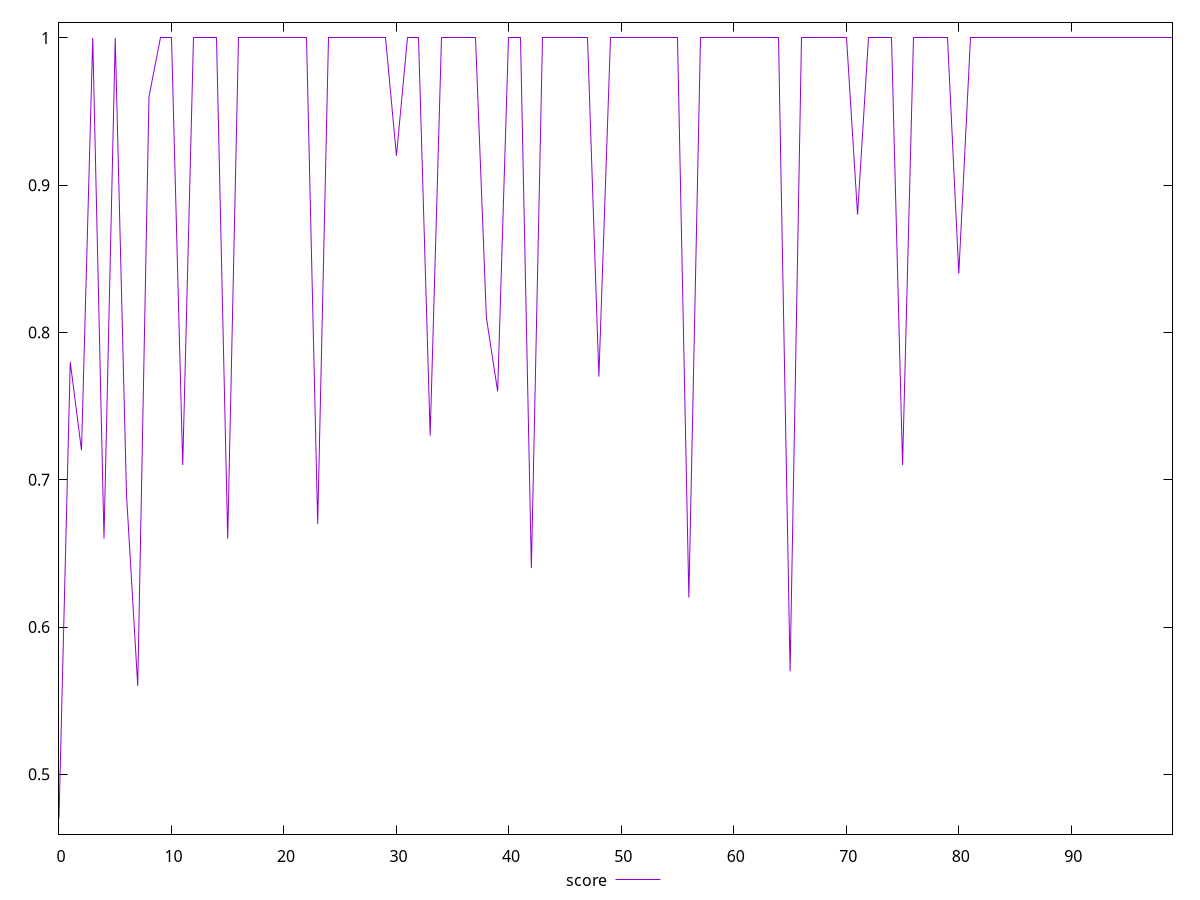 reset

$score <<EOF
0 0.47
1 0.78
2 0.72
3 1
4 0.66
5 1
6 0.69
7 0.56
8 0.96
9 1
10 1
11 0.71
12 1
13 1
14 1
15 0.66
16 1
17 1
18 1
19 1
20 1
21 1
22 1
23 0.67
24 1
25 1
26 1
27 1
28 1
29 1
30 0.92
31 1
32 1
33 0.73
34 1
35 1
36 1
37 1
38 0.81
39 0.76
40 1
41 1
42 0.64
43 1
44 1
45 1
46 1
47 1
48 0.77
49 1
50 1
51 1
52 1
53 1
54 1
55 1
56 0.62
57 1
58 1
59 1
60 1
61 1
62 1
63 1
64 1
65 0.57
66 1
67 1
68 1
69 1
70 1
71 0.88
72 1
73 1
74 1
75 0.71
76 1
77 1
78 1
79 1
80 0.84
81 1
82 1
83 1
84 1
85 1
86 1
87 1
88 1
89 1
90 1
91 1
92 1
93 1
94 1
95 1
96 1
97 1
98 1
99 1
EOF

set key outside below
set xrange [0:99]
set yrange [0.4594:1.0106]
set trange [0.4594:1.0106]
set terminal svg size 640, 500 enhanced background rgb 'white'
set output "report/report_00029_2021-02-24T13-36-40.390Z/uses-http2/samples/astro/score/values.svg"

plot $score title "score" with line

reset
